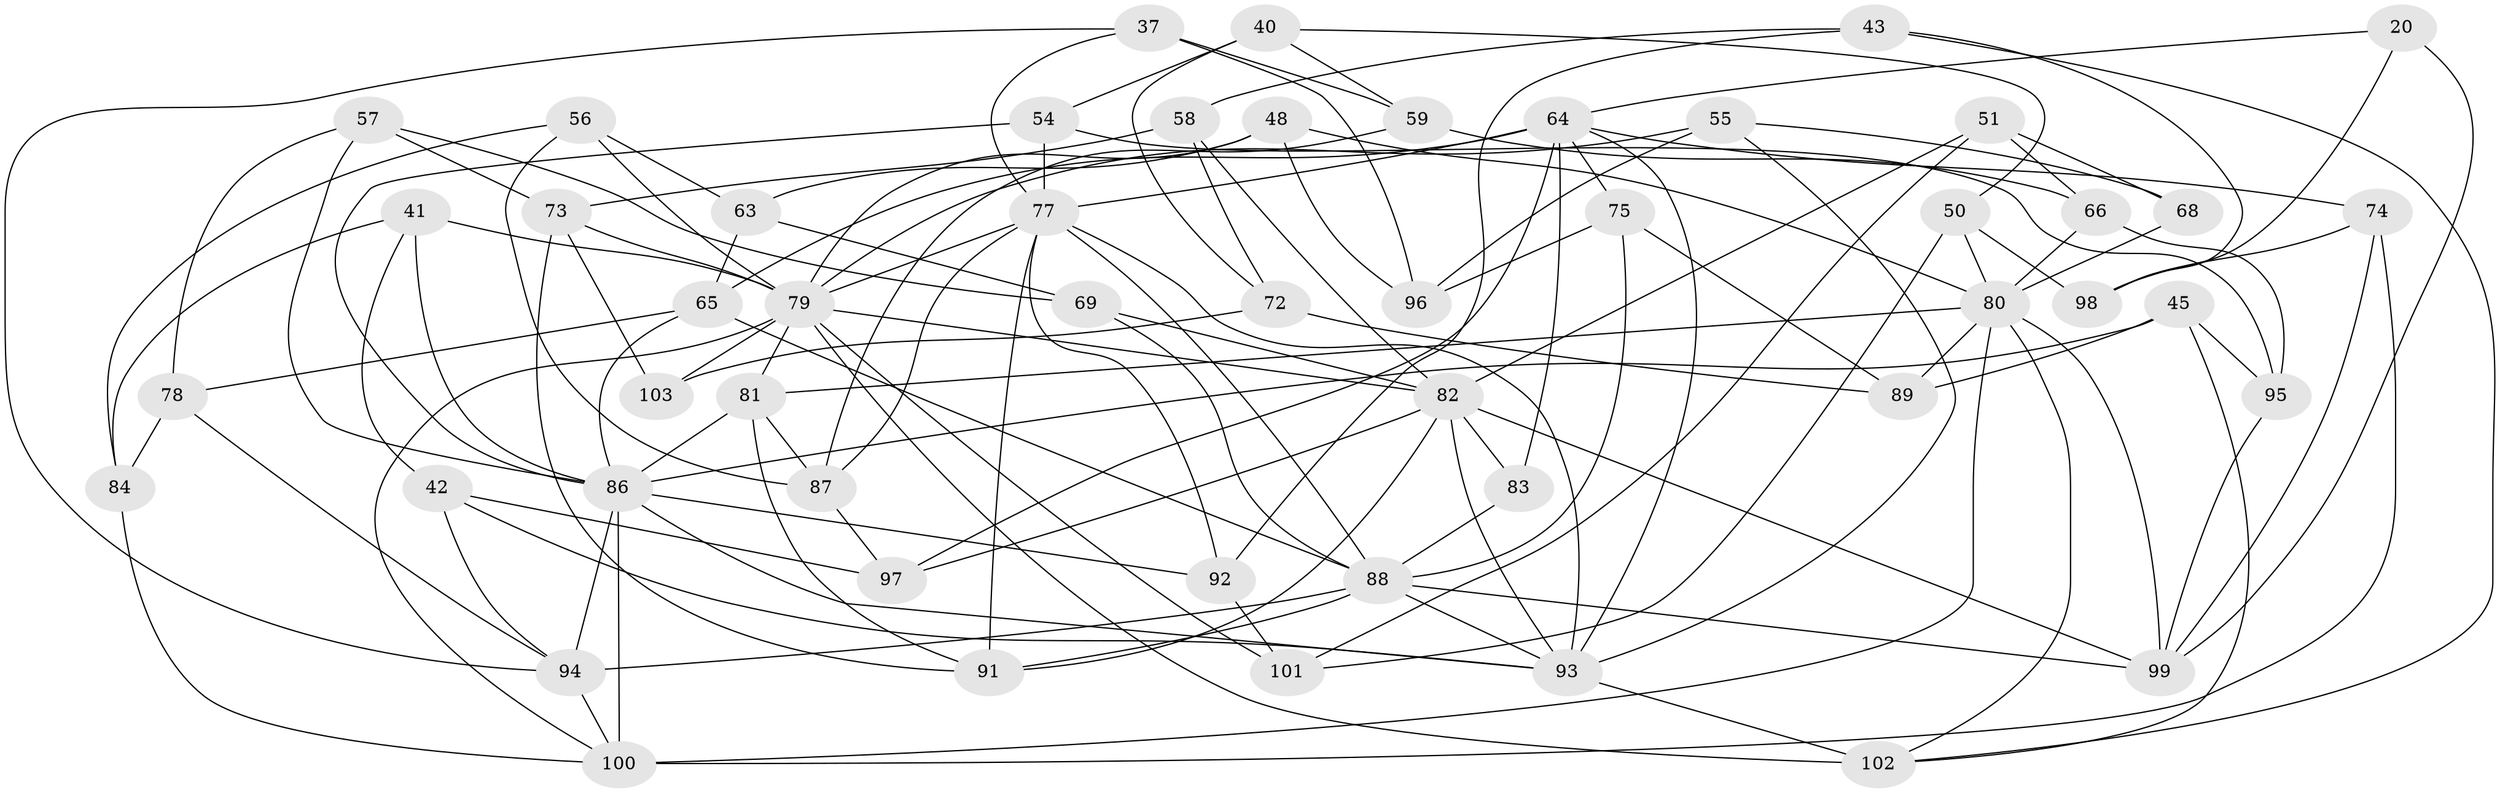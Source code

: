 // original degree distribution, {4: 1.0}
// Generated by graph-tools (version 1.1) at 2025/58/03/09/25 04:58:28]
// undirected, 51 vertices, 127 edges
graph export_dot {
graph [start="1"]
  node [color=gray90,style=filled];
  20;
  37;
  40;
  41;
  42;
  43;
  45;
  48;
  50;
  51 [super="+46"];
  54;
  55;
  56;
  57;
  58;
  59;
  63;
  64 [super="+25+33"];
  65 [super="+60"];
  66 [super="+52"];
  68;
  69;
  72;
  73 [super="+26"];
  74;
  75;
  77 [super="+76"];
  78;
  79 [super="+53"];
  80 [super="+9+10+12"];
  81 [super="+2"];
  82 [super="+30+70"];
  83;
  84;
  86 [super="+24+29"];
  87 [super="+19"];
  88 [super="+11+49+32"];
  89;
  91 [super="+61+39"];
  92;
  93 [super="+28+47+71"];
  94 [super="+62+90"];
  95;
  96;
  97 [super="+85"];
  98;
  99 [super="+17"];
  100 [super="+36"];
  101;
  102 [super="+44"];
  103;
  20 -- 98;
  20 -- 64;
  20 -- 99 [weight=2];
  37 -- 77;
  37 -- 96;
  37 -- 59;
  37 -- 94;
  40 -- 50;
  40 -- 59;
  40 -- 72;
  40 -- 54;
  41 -- 84;
  41 -- 42;
  41 -- 86;
  41 -- 79;
  42 -- 93;
  42 -- 94;
  42 -- 97;
  43 -- 92;
  43 -- 98;
  43 -- 58;
  43 -- 102;
  45 -- 102;
  45 -- 89;
  45 -- 95;
  45 -- 86;
  48 -- 63;
  48 -- 80;
  48 -- 96;
  48 -- 79;
  50 -- 80;
  50 -- 98;
  50 -- 101;
  51 -- 68 [weight=2];
  51 -- 66 [weight=2];
  51 -- 101;
  51 -- 82;
  54 -- 95;
  54 -- 86;
  54 -- 77;
  55 -- 68;
  55 -- 96;
  55 -- 93;
  55 -- 79;
  56 -- 63;
  56 -- 84;
  56 -- 87;
  56 -- 79;
  57 -- 69;
  57 -- 78;
  57 -- 73;
  57 -- 86;
  58 -- 82;
  58 -- 73;
  58 -- 72;
  59 -- 66;
  59 -- 87;
  63 -- 69;
  63 -- 65;
  64 -- 74;
  64 -- 83 [weight=2];
  64 -- 75;
  64 -- 65 [weight=2];
  64 -- 97 [weight=2];
  64 -- 77 [weight=4];
  64 -- 93;
  65 -- 88;
  65 -- 78;
  65 -- 86;
  66 -- 95;
  66 -- 80 [weight=2];
  68 -- 80;
  69 -- 88;
  69 -- 82;
  72 -- 89;
  72 -- 103;
  73 -- 103 [weight=2];
  73 -- 91;
  73 -- 79;
  74 -- 99;
  74 -- 98;
  74 -- 100;
  75 -- 96;
  75 -- 89;
  75 -- 88;
  77 -- 87 [weight=2];
  77 -- 92;
  77 -- 88 [weight=3];
  77 -- 91 [weight=2];
  77 -- 79 [weight=2];
  77 -- 93 [weight=2];
  78 -- 84;
  78 -- 94;
  79 -- 103;
  79 -- 100;
  79 -- 101;
  79 -- 81;
  79 -- 102;
  79 -- 82 [weight=2];
  80 -- 81;
  80 -- 89;
  80 -- 99;
  80 -- 102;
  80 -- 100;
  81 -- 87;
  81 -- 91 [weight=2];
  81 -- 86;
  82 -- 83;
  82 -- 97 [weight=2];
  82 -- 93 [weight=2];
  82 -- 99 [weight=2];
  82 -- 91 [weight=2];
  83 -- 88;
  84 -- 100;
  86 -- 92;
  86 -- 93;
  86 -- 94;
  86 -- 100;
  87 -- 97;
  88 -- 91;
  88 -- 93 [weight=2];
  88 -- 94 [weight=3];
  88 -- 99;
  92 -- 101;
  93 -- 102 [weight=2];
  94 -- 100;
  95 -- 99;
}
